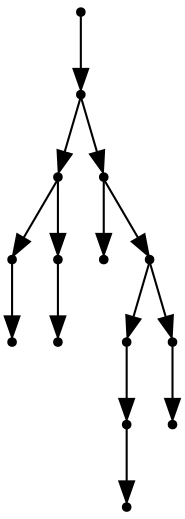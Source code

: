 digraph {
  14 [shape=point];
  13 [shape=point];
  4 [shape=point];
  1 [shape=point];
  0 [shape=point];
  3 [shape=point];
  2 [shape=point];
  12 [shape=point];
  5 [shape=point];
  11 [shape=point];
  8 [shape=point];
  7 [shape=point];
  6 [shape=point];
  10 [shape=point];
  9 [shape=point];
14 -> 13;
13 -> 4;
4 -> 1;
1 -> 0;
4 -> 3;
3 -> 2;
13 -> 12;
12 -> 5;
12 -> 11;
11 -> 8;
8 -> 7;
7 -> 6;
11 -> 10;
10 -> 9;
}
